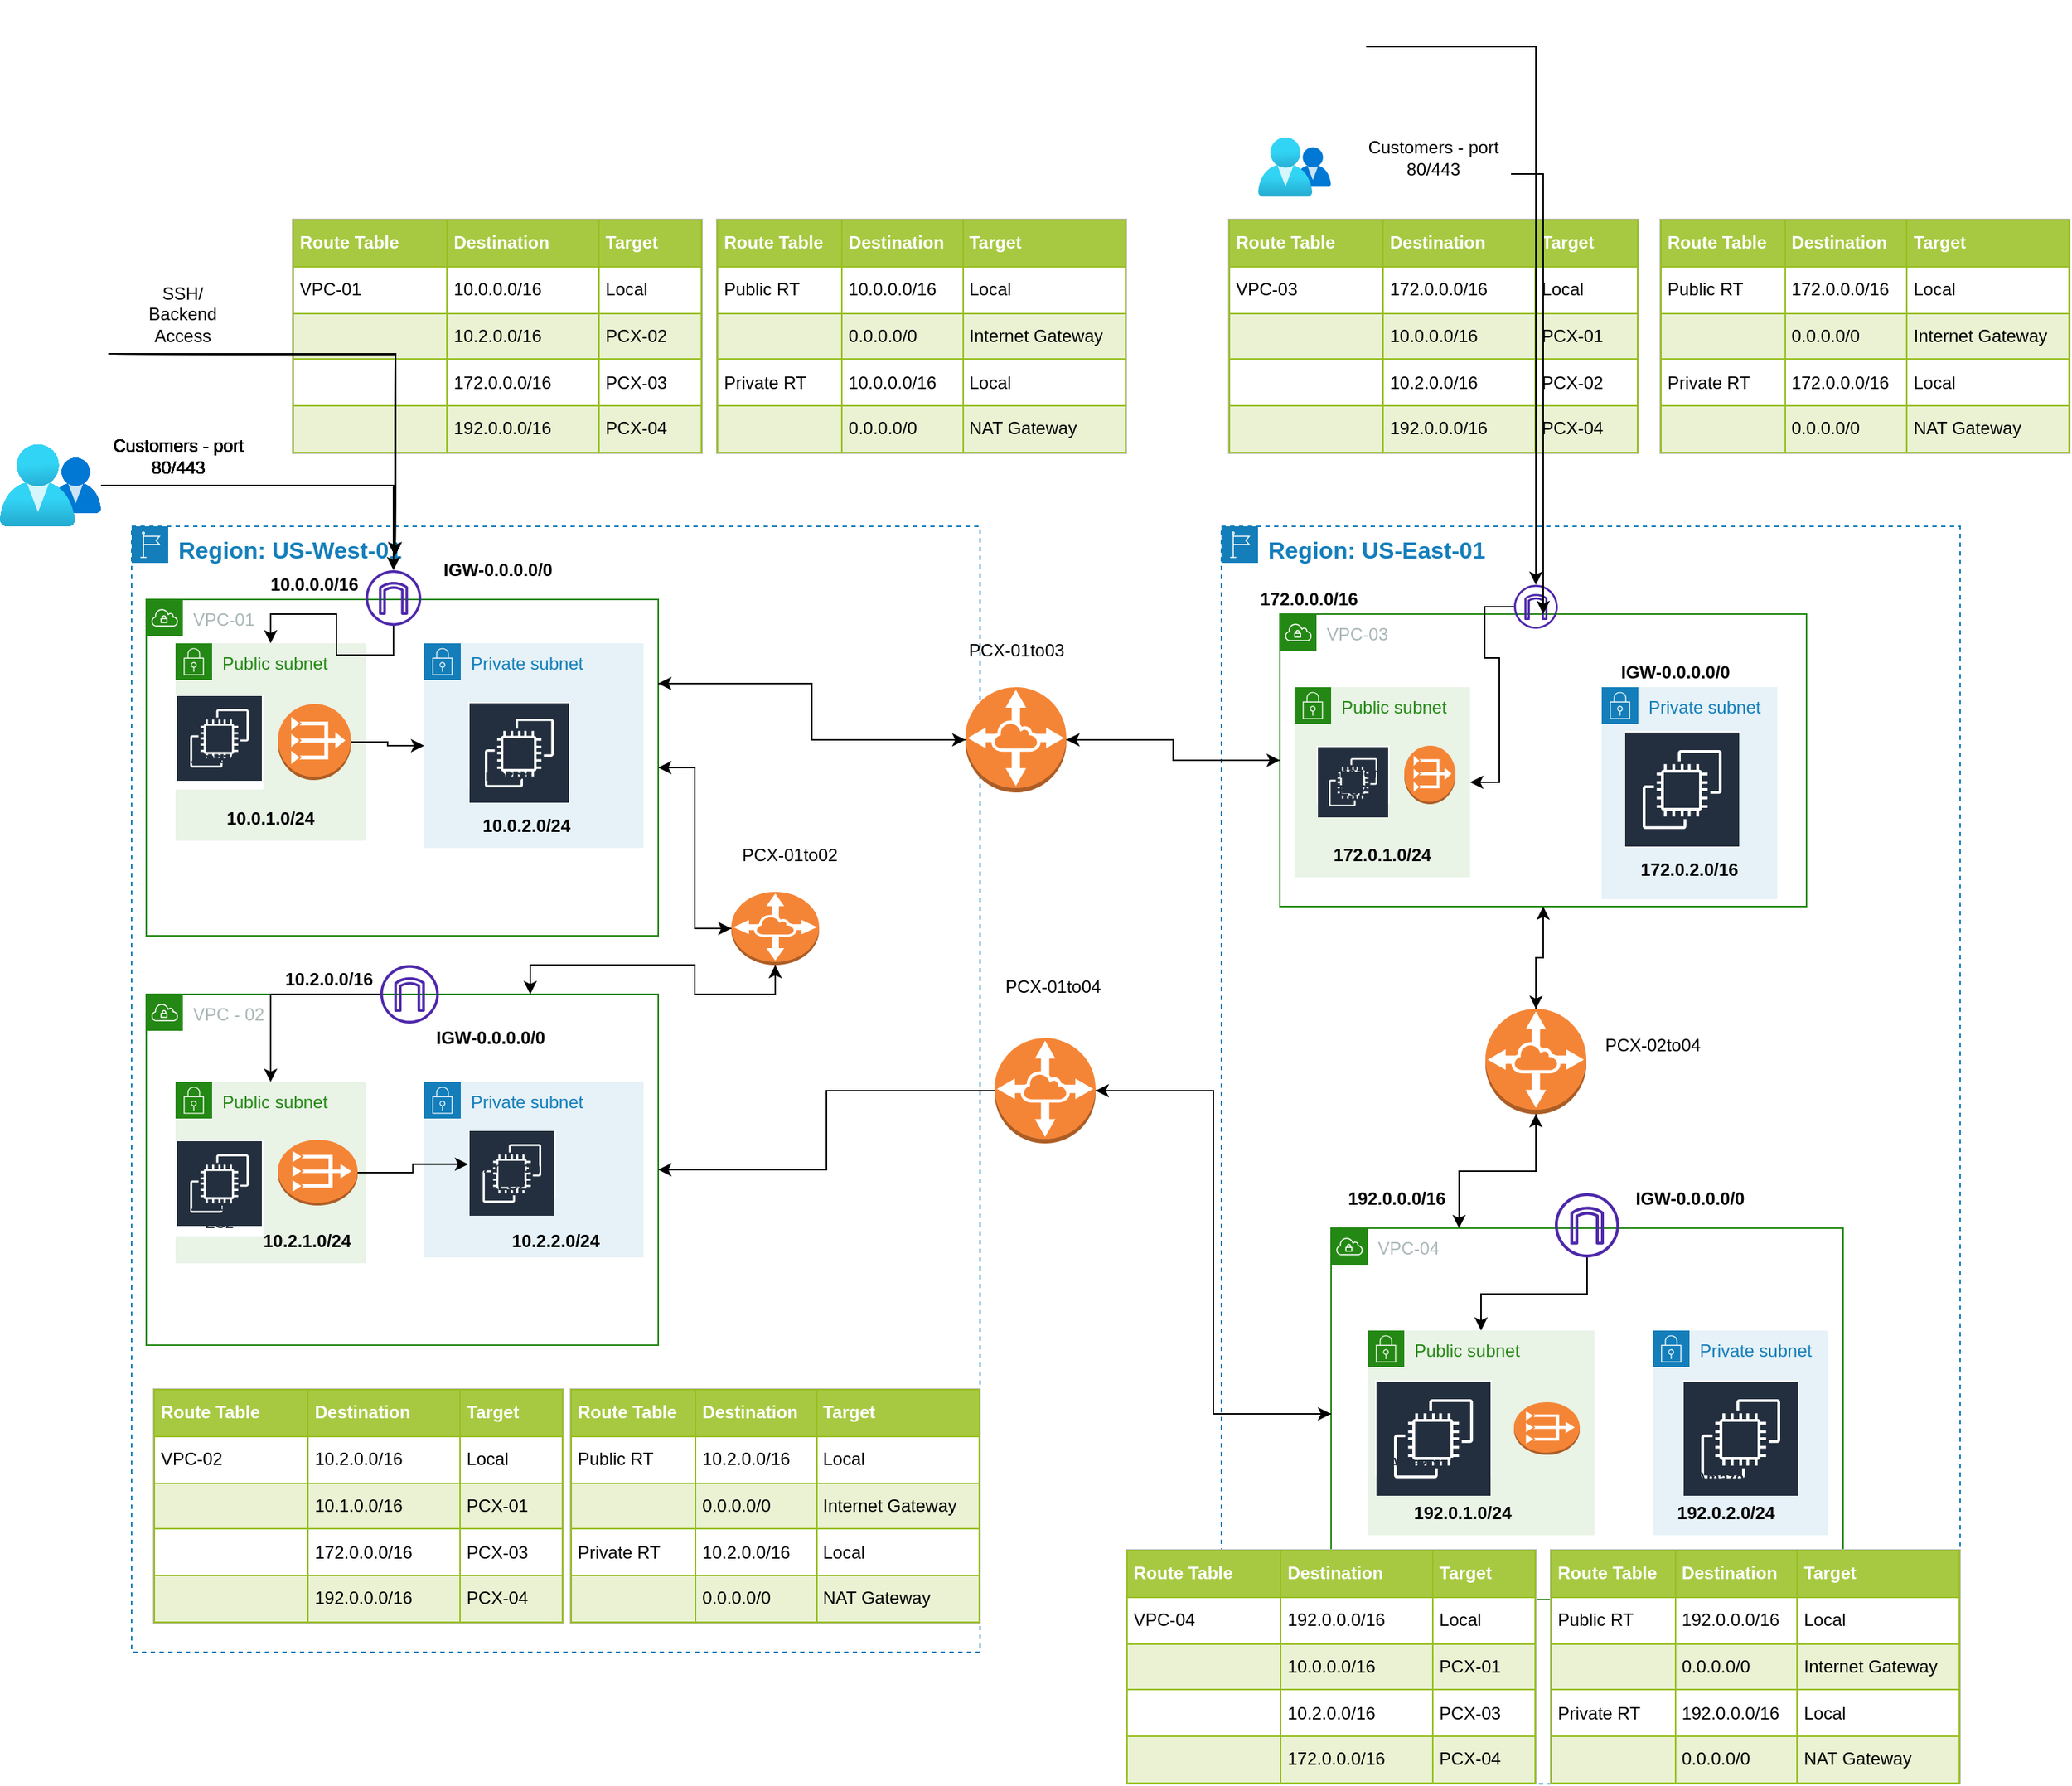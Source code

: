 <mxfile version="18.1.3" type="device"><diagram id="1fIqf4BMxljYz97Lii7s" name="Page-1"><mxGraphModel dx="846" dy="1505" grid="1" gridSize="10" guides="1" tooltips="1" connect="1" arrows="1" fold="1" page="1" pageScale="1" pageWidth="850" pageHeight="1100" math="0" shadow="0"><root><mxCell id="0"/><mxCell id="1" parent="0"/><mxCell id="SDX9uMhqLZ6q5mrCXPE--1" value="&lt;b&gt;&lt;font style=&quot;font-size: 16px;&quot;&gt;Region: US-West-01&lt;/font&gt;&lt;/b&gt;" style="points=[[0,0],[0.25,0],[0.5,0],[0.75,0],[1,0],[1,0.25],[1,0.5],[1,0.75],[1,1],[0.75,1],[0.5,1],[0.25,1],[0,1],[0,0.75],[0,0.5],[0,0.25]];outlineConnect=0;gradientColor=none;html=1;whiteSpace=wrap;fontSize=12;fontStyle=0;container=1;pointerEvents=0;collapsible=0;recursiveResize=0;shape=mxgraph.aws4.group;grIcon=mxgraph.aws4.group_region;strokeColor=#147EBA;fillColor=none;verticalAlign=top;align=left;spacingLeft=30;fontColor=#147EBA;dashed=1;" parent="1" vertex="1"><mxGeometry x="90" y="230" width="580" height="770" as="geometry"/></mxCell><mxCell id="V4xn0cr96050Tc7Gu5yF-16" style="edgeStyle=orthogonalEdgeStyle;rounded=0;orthogonalLoop=1;jettySize=auto;html=1;entryX=0;entryY=0.5;entryDx=0;entryDy=0;entryPerimeter=0;" edge="1" parent="SDX9uMhqLZ6q5mrCXPE--1" source="SDX9uMhqLZ6q5mrCXPE--8" target="V4xn0cr96050Tc7Gu5yF-11"><mxGeometry relative="1" as="geometry"/></mxCell><mxCell id="SDX9uMhqLZ6q5mrCXPE--8" value="VPC-01" style="points=[[0,0],[0.25,0],[0.5,0],[0.75,0],[1,0],[1,0.25],[1,0.5],[1,0.75],[1,1],[0.75,1],[0.5,1],[0.25,1],[0,1],[0,0.75],[0,0.5],[0,0.25]];outlineConnect=0;gradientColor=none;html=1;whiteSpace=wrap;fontSize=12;fontStyle=0;container=1;pointerEvents=0;collapsible=0;recursiveResize=0;shape=mxgraph.aws4.group;grIcon=mxgraph.aws4.group_vpc;strokeColor=#248814;fillColor=none;verticalAlign=top;align=left;spacingLeft=30;fontColor=#AAB7B8;dashed=0;" parent="SDX9uMhqLZ6q5mrCXPE--1" vertex="1"><mxGeometry x="10" y="50" width="350" height="230" as="geometry"/></mxCell><mxCell id="SDX9uMhqLZ6q5mrCXPE--13" value="Public subnet" style="points=[[0,0],[0.25,0],[0.5,0],[0.75,0],[1,0],[1,0.25],[1,0.5],[1,0.75],[1,1],[0.75,1],[0.5,1],[0.25,1],[0,1],[0,0.75],[0,0.5],[0,0.25]];outlineConnect=0;gradientColor=none;html=1;whiteSpace=wrap;fontSize=12;fontStyle=0;container=1;pointerEvents=0;collapsible=0;recursiveResize=0;shape=mxgraph.aws4.group;grIcon=mxgraph.aws4.group_security_group;grStroke=0;strokeColor=#248814;fillColor=#E9F3E6;verticalAlign=top;align=left;spacingLeft=30;fontColor=#248814;dashed=0;" parent="SDX9uMhqLZ6q5mrCXPE--8" vertex="1"><mxGeometry x="20" y="30" width="130" height="135" as="geometry"/></mxCell><mxCell id="qAnxzh0q-hbWzLFSXUNz-6" value="" style="outlineConnect=0;dashed=0;verticalLabelPosition=bottom;verticalAlign=top;align=center;html=1;shape=mxgraph.aws3.vpc_nat_gateway;fillColor=#F58536;gradientColor=none;" parent="SDX9uMhqLZ6q5mrCXPE--13" vertex="1"><mxGeometry x="70" y="41.5" width="50" height="52" as="geometry"/></mxCell><mxCell id="qAnxzh0q-hbWzLFSXUNz-16" value="Amazon EC2" style="sketch=0;outlineConnect=0;fontColor=#232F3E;gradientColor=none;strokeColor=#ffffff;fillColor=#232F3E;dashed=0;verticalLabelPosition=middle;verticalAlign=bottom;align=center;html=1;whiteSpace=wrap;fontSize=10;fontStyle=1;spacing=3;shape=mxgraph.aws4.productIcon;prIcon=mxgraph.aws4.ec2;" parent="SDX9uMhqLZ6q5mrCXPE--13" vertex="1"><mxGeometry y="35" width="60" height="65" as="geometry"/></mxCell><mxCell id="V4xn0cr96050Tc7Gu5yF-38" value="&lt;b&gt;10.0.1.0/24&lt;/b&gt;" style="text;html=1;strokeColor=none;fillColor=none;align=center;verticalAlign=middle;whiteSpace=wrap;rounded=0;" vertex="1" parent="SDX9uMhqLZ6q5mrCXPE--13"><mxGeometry x="35" y="105" width="60" height="30" as="geometry"/></mxCell><mxCell id="SDX9uMhqLZ6q5mrCXPE--14" value="Private subnet" style="points=[[0,0],[0.25,0],[0.5,0],[0.75,0],[1,0],[1,0.25],[1,0.5],[1,0.75],[1,1],[0.75,1],[0.5,1],[0.25,1],[0,1],[0,0.75],[0,0.5],[0,0.25]];outlineConnect=0;gradientColor=none;html=1;whiteSpace=wrap;fontSize=12;fontStyle=0;container=1;pointerEvents=0;collapsible=0;recursiveResize=0;shape=mxgraph.aws4.group;grIcon=mxgraph.aws4.group_security_group;grStroke=0;strokeColor=#147EBA;fillColor=#E6F2F8;verticalAlign=top;align=left;spacingLeft=30;fontColor=#147EBA;dashed=0;" parent="SDX9uMhqLZ6q5mrCXPE--8" vertex="1"><mxGeometry x="190" y="30" width="150" height="140" as="geometry"/></mxCell><mxCell id="qAnxzh0q-hbWzLFSXUNz-18" value="Amazon EC2" style="sketch=0;outlineConnect=0;fontColor=#232F3E;gradientColor=none;strokeColor=#ffffff;fillColor=#232F3E;dashed=0;verticalLabelPosition=middle;verticalAlign=bottom;align=center;html=1;whiteSpace=wrap;fontSize=10;fontStyle=1;spacing=3;shape=mxgraph.aws4.productIcon;prIcon=mxgraph.aws4.ec2;" parent="SDX9uMhqLZ6q5mrCXPE--14" vertex="1"><mxGeometry x="30" y="40" width="70" height="60" as="geometry"/></mxCell><mxCell id="V4xn0cr96050Tc7Gu5yF-69" value="&lt;b&gt;10.0.2.0/24&lt;/b&gt;" style="text;html=1;strokeColor=none;fillColor=none;align=center;verticalAlign=middle;whiteSpace=wrap;rounded=0;" vertex="1" parent="SDX9uMhqLZ6q5mrCXPE--14"><mxGeometry x="40" y="110" width="60" height="30" as="geometry"/></mxCell><mxCell id="V4xn0cr96050Tc7Gu5yF-102" style="edgeStyle=orthogonalEdgeStyle;rounded=0;orthogonalLoop=1;jettySize=auto;html=1;exitX=1;exitY=0.5;exitDx=0;exitDy=0;exitPerimeter=0;" edge="1" parent="SDX9uMhqLZ6q5mrCXPE--8" source="qAnxzh0q-hbWzLFSXUNz-6" target="SDX9uMhqLZ6q5mrCXPE--14"><mxGeometry relative="1" as="geometry"/></mxCell><mxCell id="V4xn0cr96050Tc7Gu5yF-15" style="edgeStyle=orthogonalEdgeStyle;rounded=0;orthogonalLoop=1;jettySize=auto;html=1;exitX=0.75;exitY=0;exitDx=0;exitDy=0;entryX=0.5;entryY=1;entryDx=0;entryDy=0;entryPerimeter=0;" edge="1" parent="SDX9uMhqLZ6q5mrCXPE--1" source="SDX9uMhqLZ6q5mrCXPE--9" target="V4xn0cr96050Tc7Gu5yF-11"><mxGeometry relative="1" as="geometry"/></mxCell><mxCell id="SDX9uMhqLZ6q5mrCXPE--9" value="VPC - 02&lt;br&gt;" style="points=[[0,0],[0.25,0],[0.5,0],[0.75,0],[1,0],[1,0.25],[1,0.5],[1,0.75],[1,1],[0.75,1],[0.5,1],[0.25,1],[0,1],[0,0.75],[0,0.5],[0,0.25]];outlineConnect=0;gradientColor=none;html=1;whiteSpace=wrap;fontSize=12;fontStyle=0;container=1;pointerEvents=0;collapsible=0;recursiveResize=0;shape=mxgraph.aws4.group;grIcon=mxgraph.aws4.group_vpc;strokeColor=#248814;fillColor=none;verticalAlign=top;align=left;spacingLeft=30;fontColor=#AAB7B8;dashed=0;" parent="SDX9uMhqLZ6q5mrCXPE--1" vertex="1"><mxGeometry x="10" y="320" width="350" height="240" as="geometry"/></mxCell><mxCell id="SDX9uMhqLZ6q5mrCXPE--16" value="Private subnet" style="points=[[0,0],[0.25,0],[0.5,0],[0.75,0],[1,0],[1,0.25],[1,0.5],[1,0.75],[1,1],[0.75,1],[0.5,1],[0.25,1],[0,1],[0,0.75],[0,0.5],[0,0.25]];outlineConnect=0;gradientColor=none;html=1;whiteSpace=wrap;fontSize=12;fontStyle=0;container=1;pointerEvents=0;collapsible=0;recursiveResize=0;shape=mxgraph.aws4.group;grIcon=mxgraph.aws4.group_security_group;grStroke=0;strokeColor=#147EBA;fillColor=#E6F2F8;verticalAlign=top;align=left;spacingLeft=30;fontColor=#147EBA;dashed=0;" parent="SDX9uMhqLZ6q5mrCXPE--9" vertex="1"><mxGeometry x="190" y="60" width="150" height="120" as="geometry"/></mxCell><mxCell id="qAnxzh0q-hbWzLFSXUNz-19" value="Amazon EC2" style="sketch=0;outlineConnect=0;fontColor=#232F3E;gradientColor=none;strokeColor=#ffffff;fillColor=#232F3E;dashed=0;verticalLabelPosition=middle;verticalAlign=bottom;align=center;html=1;whiteSpace=wrap;fontSize=10;fontStyle=1;spacing=3;shape=mxgraph.aws4.productIcon;prIcon=mxgraph.aws4.ec2;" parent="SDX9uMhqLZ6q5mrCXPE--16" vertex="1"><mxGeometry x="30" y="32.5" width="60" height="47.5" as="geometry"/></mxCell><mxCell id="SDX9uMhqLZ6q5mrCXPE--17" value="Public subnet" style="points=[[0,0],[0.25,0],[0.5,0],[0.75,0],[1,0],[1,0.25],[1,0.5],[1,0.75],[1,1],[0.75,1],[0.5,1],[0.25,1],[0,1],[0,0.75],[0,0.5],[0,0.25]];outlineConnect=0;gradientColor=none;html=1;whiteSpace=wrap;fontSize=12;fontStyle=0;container=1;pointerEvents=0;collapsible=0;recursiveResize=0;shape=mxgraph.aws4.group;grIcon=mxgraph.aws4.group_security_group;grStroke=0;strokeColor=#248814;fillColor=#E9F3E6;verticalAlign=top;align=left;spacingLeft=30;fontColor=#248814;dashed=0;" parent="SDX9uMhqLZ6q5mrCXPE--9" vertex="1"><mxGeometry x="20" y="60" width="130" height="124" as="geometry"/></mxCell><mxCell id="qAnxzh0q-hbWzLFSXUNz-7" value="" style="outlineConnect=0;dashed=0;verticalLabelPosition=bottom;verticalAlign=top;align=center;html=1;shape=mxgraph.aws3.vpc_nat_gateway;fillColor=#F58536;gradientColor=none;" parent="SDX9uMhqLZ6q5mrCXPE--17" vertex="1"><mxGeometry x="70" y="39.5" width="54.5" height="45" as="geometry"/></mxCell><mxCell id="qAnxzh0q-hbWzLFSXUNz-17" value="Amazon EC2" style="sketch=0;outlineConnect=0;fontColor=#232F3E;gradientColor=none;strokeColor=#ffffff;fillColor=#232F3E;dashed=0;verticalLabelPosition=middle;verticalAlign=bottom;align=center;html=1;whiteSpace=wrap;fontSize=10;fontStyle=1;spacing=3;shape=mxgraph.aws4.productIcon;prIcon=mxgraph.aws4.ec2;" parent="SDX9uMhqLZ6q5mrCXPE--17" vertex="1"><mxGeometry y="39.5" width="60" height="66" as="geometry"/></mxCell><mxCell id="V4xn0cr96050Tc7Gu5yF-70" value="&lt;b&gt;10.2.1.0/24&lt;/b&gt;" style="text;html=1;strokeColor=none;fillColor=none;align=center;verticalAlign=middle;whiteSpace=wrap;rounded=0;" vertex="1" parent="SDX9uMhqLZ6q5mrCXPE--17"><mxGeometry x="60" y="94" width="60" height="30" as="geometry"/></mxCell><mxCell id="V4xn0cr96050Tc7Gu5yF-24" value="&lt;b&gt;IGW-0.0.0.0/0&lt;/b&gt;" style="text;html=1;align=center;verticalAlign=middle;resizable=0;points=[];autosize=1;strokeColor=none;fillColor=none;" vertex="1" parent="SDX9uMhqLZ6q5mrCXPE--9"><mxGeometry x="190" y="20" width="90" height="20" as="geometry"/></mxCell><mxCell id="V4xn0cr96050Tc7Gu5yF-71" value="&lt;b&gt;10.2.2.0/24&lt;/b&gt;" style="text;html=1;strokeColor=none;fillColor=none;align=center;verticalAlign=middle;whiteSpace=wrap;rounded=0;" vertex="1" parent="SDX9uMhqLZ6q5mrCXPE--9"><mxGeometry x="250" y="154" width="60" height="30" as="geometry"/></mxCell><mxCell id="V4xn0cr96050Tc7Gu5yF-103" style="edgeStyle=orthogonalEdgeStyle;rounded=0;orthogonalLoop=1;jettySize=auto;html=1;" edge="1" parent="SDX9uMhqLZ6q5mrCXPE--9" source="qAnxzh0q-hbWzLFSXUNz-7" target="qAnxzh0q-hbWzLFSXUNz-19"><mxGeometry relative="1" as="geometry"/></mxCell><mxCell id="V4xn0cr96050Tc7Gu5yF-37" style="edgeStyle=orthogonalEdgeStyle;rounded=0;orthogonalLoop=1;jettySize=auto;html=1;entryX=0.5;entryY=0;entryDx=0;entryDy=0;" edge="1" parent="SDX9uMhqLZ6q5mrCXPE--1" source="SDX9uMhqLZ6q5mrCXPE--23" target="SDX9uMhqLZ6q5mrCXPE--13"><mxGeometry relative="1" as="geometry"/></mxCell><mxCell id="SDX9uMhqLZ6q5mrCXPE--23" value="" style="sketch=0;outlineConnect=0;fontColor=#232F3E;gradientColor=none;fillColor=#4D27AA;strokeColor=none;dashed=0;verticalLabelPosition=bottom;verticalAlign=top;align=center;html=1;fontSize=12;fontStyle=0;aspect=fixed;pointerEvents=1;shape=mxgraph.aws4.internet_gateway;" parent="SDX9uMhqLZ6q5mrCXPE--1" vertex="1"><mxGeometry x="160" y="30" width="38" height="38" as="geometry"/></mxCell><mxCell id="V4xn0cr96050Tc7Gu5yF-36" style="edgeStyle=orthogonalEdgeStyle;rounded=0;orthogonalLoop=1;jettySize=auto;html=1;" edge="1" parent="SDX9uMhqLZ6q5mrCXPE--1" source="SDX9uMhqLZ6q5mrCXPE--24" target="SDX9uMhqLZ6q5mrCXPE--17"><mxGeometry relative="1" as="geometry"/></mxCell><mxCell id="SDX9uMhqLZ6q5mrCXPE--24" value="" style="sketch=0;outlineConnect=0;fontColor=#232F3E;gradientColor=none;fillColor=#4D27AA;strokeColor=none;dashed=0;verticalLabelPosition=bottom;verticalAlign=top;align=center;html=1;fontSize=12;fontStyle=0;aspect=fixed;pointerEvents=1;shape=mxgraph.aws4.internet_gateway;" parent="SDX9uMhqLZ6q5mrCXPE--1" vertex="1"><mxGeometry x="170" y="300" width="40" height="40" as="geometry"/></mxCell><mxCell id="qAnxzh0q-hbWzLFSXUNz-5" value="&lt;b&gt;10.0.0.0/16&lt;/b&gt;" style="text;html=1;strokeColor=none;fillColor=none;align=center;verticalAlign=middle;whiteSpace=wrap;rounded=0;" parent="SDX9uMhqLZ6q5mrCXPE--1" vertex="1"><mxGeometry x="80" y="20" width="90" height="40" as="geometry"/></mxCell><mxCell id="qAnxzh0q-hbWzLFSXUNz-20" value="&lt;b&gt;10.2.0.0/16&lt;/b&gt;" style="text;html=1;strokeColor=none;fillColor=none;align=center;verticalAlign=middle;whiteSpace=wrap;rounded=0;" parent="SDX9uMhqLZ6q5mrCXPE--1" vertex="1"><mxGeometry x="90" y="290" width="90" height="40" as="geometry"/></mxCell><mxCell id="V4xn0cr96050Tc7Gu5yF-12" style="edgeStyle=orthogonalEdgeStyle;rounded=0;orthogonalLoop=1;jettySize=auto;html=1;" edge="1" parent="SDX9uMhqLZ6q5mrCXPE--1" source="V4xn0cr96050Tc7Gu5yF-11" target="SDX9uMhqLZ6q5mrCXPE--8"><mxGeometry relative="1" as="geometry"/></mxCell><mxCell id="V4xn0cr96050Tc7Gu5yF-22" style="edgeStyle=orthogonalEdgeStyle;rounded=0;orthogonalLoop=1;jettySize=auto;html=1;exitX=0.5;exitY=1;exitDx=0;exitDy=0;exitPerimeter=0;entryX=0.75;entryY=0;entryDx=0;entryDy=0;" edge="1" parent="SDX9uMhqLZ6q5mrCXPE--1" source="V4xn0cr96050Tc7Gu5yF-11" target="SDX9uMhqLZ6q5mrCXPE--9"><mxGeometry relative="1" as="geometry"/></mxCell><mxCell id="V4xn0cr96050Tc7Gu5yF-11" value="" style="outlineConnect=0;dashed=0;verticalLabelPosition=bottom;verticalAlign=top;align=center;html=1;shape=mxgraph.aws3.vpc_peering;fillColor=#F58536;gradientColor=none;" vertex="1" parent="SDX9uMhqLZ6q5mrCXPE--1"><mxGeometry x="410" y="250" width="60" height="50" as="geometry"/></mxCell><mxCell id="V4xn0cr96050Tc7Gu5yF-26" value="&lt;b&gt;IGW-0.0.0.0/0&lt;/b&gt;" style="text;html=1;align=center;verticalAlign=middle;resizable=0;points=[];autosize=1;strokeColor=none;fillColor=none;" vertex="1" parent="SDX9uMhqLZ6q5mrCXPE--1"><mxGeometry x="205" y="20" width="90" height="20" as="geometry"/></mxCell><mxCell id="V4xn0cr96050Tc7Gu5yF-81" value="&lt;table border=&quot;1&quot; width=&quot;100%&quot; height=&quot;100%&quot; cellpadding=&quot;4&quot; style=&quot;width:100%;height:100%;border-collapse:collapse;&quot;&gt;&lt;tbody&gt;&lt;tr style=&quot;background-color:#A7C942;color:#ffffff;border:1px solid #98bf21;&quot;&gt;&lt;th align=&quot;left&quot;&gt;Route Table&lt;/th&gt;&lt;th align=&quot;left&quot;&gt;Destination&lt;/th&gt;&lt;th align=&quot;left&quot;&gt;Target&lt;/th&gt;&lt;/tr&gt;&lt;tr style=&quot;border:1px solid #98bf21;&quot;&gt;&lt;td&gt;VPC-02&lt;/td&gt;&lt;td&gt;10.2.0.0/16&lt;/td&gt;&lt;td&gt;Local&lt;/td&gt;&lt;/tr&gt;&lt;tr style=&quot;background-color:#EAF2D3;border:1px solid #98bf21;&quot;&gt;&lt;td&gt;&lt;br&gt;&lt;/td&gt;&lt;td&gt;10.1.0.0/16&lt;/td&gt;&lt;td&gt;PCX-01&lt;/td&gt;&lt;/tr&gt;&lt;tr style=&quot;border:1px solid #98bf21;&quot;&gt;&lt;td&gt;&lt;br&gt;&lt;/td&gt;&lt;td&gt;172.0.0.0/16&lt;/td&gt;&lt;td&gt;PCX-03&lt;/td&gt;&lt;/tr&gt;&lt;tr style=&quot;background-color:#EAF2D3;border:1px solid #98bf21;&quot;&gt;&lt;td&gt;&lt;br&gt;&lt;/td&gt;&lt;td&gt;192.0.0.0/16&lt;/td&gt;&lt;td&gt;PCX-04&lt;/td&gt;&lt;/tr&gt;&lt;/tbody&gt;&lt;/table&gt;" style="text;html=1;strokeColor=#c0c0c0;fillColor=#ffffff;overflow=fill;rounded=0;" vertex="1" parent="SDX9uMhqLZ6q5mrCXPE--1"><mxGeometry x="15" y="590" width="280" height="160" as="geometry"/></mxCell><mxCell id="V4xn0cr96050Tc7Gu5yF-82" value="PCX-01to02" style="text;html=1;strokeColor=none;fillColor=none;align=center;verticalAlign=middle;whiteSpace=wrap;rounded=0;" vertex="1" parent="SDX9uMhqLZ6q5mrCXPE--1"><mxGeometry x="410" y="210" width="80" height="30" as="geometry"/></mxCell><mxCell id="V4xn0cr96050Tc7Gu5yF-107" value="&lt;table border=&quot;1&quot; width=&quot;100%&quot; height=&quot;100%&quot; cellpadding=&quot;4&quot; style=&quot;width:100%;height:100%;border-collapse:collapse;&quot;&gt;&lt;tbody&gt;&lt;tr style=&quot;background-color:#A7C942;color:#ffffff;border:1px solid #98bf21;&quot;&gt;&lt;th align=&quot;left&quot;&gt;Route Table&lt;/th&gt;&lt;th align=&quot;left&quot;&gt;Destination&lt;/th&gt;&lt;th align=&quot;left&quot;&gt;Target&lt;/th&gt;&lt;/tr&gt;&lt;tr style=&quot;border:1px solid #98bf21;&quot;&gt;&lt;td&gt;Public RT&lt;/td&gt;&lt;td&gt;10.2.0.0/16&lt;/td&gt;&lt;td&gt;Local&lt;/td&gt;&lt;/tr&gt;&lt;tr style=&quot;background-color:#EAF2D3;border:1px solid #98bf21;&quot;&gt;&lt;td&gt;&lt;br&gt;&lt;/td&gt;&lt;td&gt;0.0.0.0/0&lt;span style=&quot;&quot;&gt;&#9;&lt;/span&gt;&lt;/td&gt;&lt;td&gt;Internet Gateway&lt;/td&gt;&lt;/tr&gt;&lt;tr style=&quot;border:1px solid #98bf21;&quot;&gt;&lt;td&gt;Private RT&lt;/td&gt;&lt;td&gt;10.2.0.0/16&lt;/td&gt;&lt;td&gt;Local&lt;/td&gt;&lt;/tr&gt;&lt;tr style=&quot;background-color:#EAF2D3;border:1px solid #98bf21;&quot;&gt;&lt;td&gt;&lt;br&gt;&lt;/td&gt;&lt;td&gt;0.0.0.0/0&lt;span style=&quot;&quot;&gt;&#9;&lt;/span&gt;&lt;/td&gt;&lt;td&gt;NAT Gateway&lt;/td&gt;&lt;/tr&gt;&lt;/tbody&gt;&lt;/table&gt;" style="text;html=1;strokeColor=#c0c0c0;fillColor=#ffffff;overflow=fill;rounded=0;" vertex="1" parent="SDX9uMhqLZ6q5mrCXPE--1"><mxGeometry x="300" y="590" width="280" height="160" as="geometry"/></mxCell><mxCell id="SDX9uMhqLZ6q5mrCXPE--2" value="&lt;b&gt;&lt;font style=&quot;font-size: 16px;&quot;&gt;Region: US-East-01&lt;/font&gt;&lt;/b&gt;" style="points=[[0,0],[0.25,0],[0.5,0],[0.75,0],[1,0],[1,0.25],[1,0.5],[1,0.75],[1,1],[0.75,1],[0.5,1],[0.25,1],[0,1],[0,0.75],[0,0.5],[0,0.25]];outlineConnect=0;gradientColor=none;html=1;whiteSpace=wrap;fontSize=12;fontStyle=0;container=1;pointerEvents=0;collapsible=0;recursiveResize=0;shape=mxgraph.aws4.group;grIcon=mxgraph.aws4.group_region;strokeColor=#147EBA;fillColor=none;verticalAlign=top;align=left;spacingLeft=30;fontColor=#147EBA;dashed=1;" parent="1" vertex="1"><mxGeometry x="835" y="230" width="505" height="860" as="geometry"/></mxCell><mxCell id="V4xn0cr96050Tc7Gu5yF-30" style="edgeStyle=orthogonalEdgeStyle;rounded=0;orthogonalLoop=1;jettySize=auto;html=1;exitX=0.5;exitY=1;exitDx=0;exitDy=0;" edge="1" parent="SDX9uMhqLZ6q5mrCXPE--2" source="SDX9uMhqLZ6q5mrCXPE--10"><mxGeometry relative="1" as="geometry"><mxPoint x="215" y="330" as="targetPoint"/></mxGeometry></mxCell><mxCell id="SDX9uMhqLZ6q5mrCXPE--10" value="VPC-03" style="points=[[0,0],[0.25,0],[0.5,0],[0.75,0],[1,0],[1,0.25],[1,0.5],[1,0.75],[1,1],[0.75,1],[0.5,1],[0.25,1],[0,1],[0,0.75],[0,0.5],[0,0.25]];outlineConnect=0;gradientColor=none;html=1;whiteSpace=wrap;fontSize=12;fontStyle=0;container=1;pointerEvents=0;collapsible=0;recursiveResize=0;shape=mxgraph.aws4.group;grIcon=mxgraph.aws4.group_vpc;strokeColor=#248814;fillColor=none;verticalAlign=top;align=left;spacingLeft=30;fontColor=#AAB7B8;dashed=0;" parent="SDX9uMhqLZ6q5mrCXPE--2" vertex="1"><mxGeometry x="40" y="60" width="360" height="200" as="geometry"/></mxCell><mxCell id="SDX9uMhqLZ6q5mrCXPE--19" value="Private subnet" style="points=[[0,0],[0.25,0],[0.5,0],[0.75,0],[1,0],[1,0.25],[1,0.5],[1,0.75],[1,1],[0.75,1],[0.5,1],[0.25,1],[0,1],[0,0.75],[0,0.5],[0,0.25]];outlineConnect=0;gradientColor=none;html=1;whiteSpace=wrap;fontSize=12;fontStyle=0;container=1;pointerEvents=0;collapsible=0;recursiveResize=0;shape=mxgraph.aws4.group;grIcon=mxgraph.aws4.group_security_group;grStroke=0;strokeColor=#147EBA;fillColor=#E6F2F8;verticalAlign=top;align=left;spacingLeft=30;fontColor=#147EBA;dashed=0;" parent="SDX9uMhqLZ6q5mrCXPE--10" vertex="1"><mxGeometry x="220" y="50" width="120" height="145" as="geometry"/></mxCell><mxCell id="qAnxzh0q-hbWzLFSXUNz-13" value="Amazon EC2" style="sketch=0;outlineConnect=0;fontColor=#232F3E;gradientColor=none;strokeColor=#ffffff;fillColor=#232F3E;dashed=0;verticalLabelPosition=middle;verticalAlign=bottom;align=center;html=1;whiteSpace=wrap;fontSize=10;fontStyle=1;spacing=3;shape=mxgraph.aws4.productIcon;prIcon=mxgraph.aws4.ec2;" parent="SDX9uMhqLZ6q5mrCXPE--19" vertex="1"><mxGeometry x="15" y="30" width="80" height="80" as="geometry"/></mxCell><mxCell id="V4xn0cr96050Tc7Gu5yF-73" value="&lt;b&gt;172.0.2.0/16&lt;/b&gt;" style="text;html=1;strokeColor=none;fillColor=none;align=center;verticalAlign=middle;whiteSpace=wrap;rounded=0;" vertex="1" parent="SDX9uMhqLZ6q5mrCXPE--19"><mxGeometry x="15" y="105" width="90" height="40" as="geometry"/></mxCell><mxCell id="SDX9uMhqLZ6q5mrCXPE--21" value="Public subnet" style="points=[[0,0],[0.25,0],[0.5,0],[0.75,0],[1,0],[1,0.25],[1,0.5],[1,0.75],[1,1],[0.75,1],[0.5,1],[0.25,1],[0,1],[0,0.75],[0,0.5],[0,0.25]];outlineConnect=0;gradientColor=none;html=1;whiteSpace=wrap;fontSize=12;fontStyle=0;container=1;pointerEvents=0;collapsible=0;recursiveResize=0;shape=mxgraph.aws4.group;grIcon=mxgraph.aws4.group_security_group;grStroke=0;strokeColor=#248814;fillColor=#E9F3E6;verticalAlign=top;align=left;spacingLeft=30;fontColor=#248814;dashed=0;" parent="SDX9uMhqLZ6q5mrCXPE--10" vertex="1"><mxGeometry x="10" y="50" width="120" height="130" as="geometry"/></mxCell><mxCell id="qAnxzh0q-hbWzLFSXUNz-8" value="" style="outlineConnect=0;dashed=0;verticalLabelPosition=bottom;verticalAlign=top;align=center;html=1;shape=mxgraph.aws3.vpc_nat_gateway;fillColor=#F58536;gradientColor=none;" parent="SDX9uMhqLZ6q5mrCXPE--21" vertex="1"><mxGeometry x="75" y="40" width="35" height="40" as="geometry"/></mxCell><mxCell id="qAnxzh0q-hbWzLFSXUNz-11" value="Amazon EC2" style="sketch=0;outlineConnect=0;fontColor=#232F3E;gradientColor=none;strokeColor=#ffffff;fillColor=#232F3E;dashed=0;verticalLabelPosition=middle;verticalAlign=bottom;align=center;html=1;whiteSpace=wrap;fontSize=10;fontStyle=1;spacing=3;shape=mxgraph.aws4.productIcon;prIcon=mxgraph.aws4.ec2;" parent="SDX9uMhqLZ6q5mrCXPE--21" vertex="1"><mxGeometry x="15" y="40" width="50" height="40" as="geometry"/></mxCell><mxCell id="V4xn0cr96050Tc7Gu5yF-72" value="&lt;b&gt;172.0.1.0/24&lt;/b&gt;" style="text;html=1;strokeColor=none;fillColor=none;align=center;verticalAlign=middle;whiteSpace=wrap;rounded=0;" vertex="1" parent="SDX9uMhqLZ6q5mrCXPE--21"><mxGeometry x="30" y="100" width="60" height="30" as="geometry"/></mxCell><mxCell id="qAnxzh0q-hbWzLFSXUNz-1" value="" style="sketch=0;outlineConnect=0;fontColor=#232F3E;gradientColor=none;fillColor=#4D27AA;strokeColor=none;dashed=0;verticalLabelPosition=bottom;verticalAlign=top;align=center;html=1;fontSize=12;fontStyle=0;aspect=fixed;pointerEvents=1;shape=mxgraph.aws4.internet_gateway;" parent="SDX9uMhqLZ6q5mrCXPE--10" vertex="1"><mxGeometry x="160" y="-20" width="30" height="30" as="geometry"/></mxCell><mxCell id="V4xn0cr96050Tc7Gu5yF-76" style="edgeStyle=orthogonalEdgeStyle;rounded=0;orthogonalLoop=1;jettySize=auto;html=1;entryX=1;entryY=0.5;entryDx=0;entryDy=0;" edge="1" parent="SDX9uMhqLZ6q5mrCXPE--10" source="qAnxzh0q-hbWzLFSXUNz-1" target="SDX9uMhqLZ6q5mrCXPE--21"><mxGeometry relative="1" as="geometry"/></mxCell><mxCell id="V4xn0cr96050Tc7Gu5yF-33" style="edgeStyle=orthogonalEdgeStyle;rounded=0;orthogonalLoop=1;jettySize=auto;html=1;exitX=0.25;exitY=0;exitDx=0;exitDy=0;entryX=0.5;entryY=1;entryDx=0;entryDy=0;entryPerimeter=0;" edge="1" parent="SDX9uMhqLZ6q5mrCXPE--2" source="SDX9uMhqLZ6q5mrCXPE--11" target="V4xn0cr96050Tc7Gu5yF-29"><mxGeometry relative="1" as="geometry"/></mxCell><mxCell id="SDX9uMhqLZ6q5mrCXPE--11" value="VPC-04" style="points=[[0,0],[0.25,0],[0.5,0],[0.75,0],[1,0],[1,0.25],[1,0.5],[1,0.75],[1,1],[0.75,1],[0.5,1],[0.25,1],[0,1],[0,0.75],[0,0.5],[0,0.25]];outlineConnect=0;gradientColor=none;html=1;whiteSpace=wrap;fontSize=12;fontStyle=0;container=1;pointerEvents=0;collapsible=0;recursiveResize=0;shape=mxgraph.aws4.group;grIcon=mxgraph.aws4.group_vpc;strokeColor=#248814;fillColor=none;verticalAlign=top;align=left;spacingLeft=30;fontColor=#AAB7B8;dashed=0;" parent="SDX9uMhqLZ6q5mrCXPE--2" vertex="1"><mxGeometry x="75" y="480" width="350" height="254" as="geometry"/></mxCell><mxCell id="SDX9uMhqLZ6q5mrCXPE--20" value="Private subnet" style="points=[[0,0],[0.25,0],[0.5,0],[0.75,0],[1,0],[1,0.25],[1,0.5],[1,0.75],[1,1],[0.75,1],[0.5,1],[0.25,1],[0,1],[0,0.75],[0,0.5],[0,0.25]];outlineConnect=0;gradientColor=none;html=1;whiteSpace=wrap;fontSize=12;fontStyle=0;container=1;pointerEvents=0;collapsible=0;recursiveResize=0;shape=mxgraph.aws4.group;grIcon=mxgraph.aws4.group_security_group;grStroke=0;strokeColor=#147EBA;fillColor=#E6F2F8;verticalAlign=top;align=left;spacingLeft=30;fontColor=#147EBA;dashed=0;" parent="SDX9uMhqLZ6q5mrCXPE--11" vertex="1"><mxGeometry x="220" y="70" width="120" height="140" as="geometry"/></mxCell><mxCell id="qAnxzh0q-hbWzLFSXUNz-14" value="Amazon EC2" style="sketch=0;outlineConnect=0;fontColor=#232F3E;gradientColor=none;strokeColor=#ffffff;fillColor=#232F3E;dashed=0;verticalLabelPosition=middle;verticalAlign=bottom;align=center;html=1;whiteSpace=wrap;fontSize=10;fontStyle=1;spacing=3;shape=mxgraph.aws4.productIcon;prIcon=mxgraph.aws4.ec2;" parent="SDX9uMhqLZ6q5mrCXPE--20" vertex="1"><mxGeometry x="20" y="34" width="80" height="76" as="geometry"/></mxCell><mxCell id="V4xn0cr96050Tc7Gu5yF-75" value="&lt;b&gt;192.0.2.0/24&lt;/b&gt;" style="text;html=1;strokeColor=none;fillColor=none;align=center;verticalAlign=middle;whiteSpace=wrap;rounded=0;" vertex="1" parent="SDX9uMhqLZ6q5mrCXPE--20"><mxGeometry x="20" y="110" width="60" height="30" as="geometry"/></mxCell><mxCell id="SDX9uMhqLZ6q5mrCXPE--22" value="Public subnet" style="points=[[0,0],[0.25,0],[0.5,0],[0.75,0],[1,0],[1,0.25],[1,0.5],[1,0.75],[1,1],[0.75,1],[0.5,1],[0.25,1],[0,1],[0,0.75],[0,0.5],[0,0.25]];outlineConnect=0;gradientColor=none;html=1;whiteSpace=wrap;fontSize=12;fontStyle=0;container=1;pointerEvents=0;collapsible=0;recursiveResize=0;shape=mxgraph.aws4.group;grIcon=mxgraph.aws4.group_security_group;grStroke=0;strokeColor=#248814;fillColor=#E9F3E6;verticalAlign=top;align=left;spacingLeft=30;fontColor=#248814;dashed=0;" parent="SDX9uMhqLZ6q5mrCXPE--11" vertex="1"><mxGeometry x="25" y="70" width="155" height="140" as="geometry"/></mxCell><mxCell id="qAnxzh0q-hbWzLFSXUNz-9" value="" style="outlineConnect=0;dashed=0;verticalLabelPosition=bottom;verticalAlign=top;align=center;html=1;shape=mxgraph.aws3.vpc_nat_gateway;fillColor=#F58536;gradientColor=none;" parent="SDX9uMhqLZ6q5mrCXPE--22" vertex="1"><mxGeometry x="100" y="49" width="45" height="36" as="geometry"/></mxCell><mxCell id="qAnxzh0q-hbWzLFSXUNz-15" value="Amazon EC2" style="sketch=0;outlineConnect=0;fontColor=#232F3E;gradientColor=none;strokeColor=#ffffff;fillColor=#232F3E;dashed=0;verticalLabelPosition=middle;verticalAlign=bottom;align=center;html=1;whiteSpace=wrap;fontSize=10;fontStyle=1;spacing=3;shape=mxgraph.aws4.productIcon;prIcon=mxgraph.aws4.ec2;" parent="SDX9uMhqLZ6q5mrCXPE--22" vertex="1"><mxGeometry x="5" y="34" width="80" height="66" as="geometry"/></mxCell><mxCell id="V4xn0cr96050Tc7Gu5yF-74" value="&lt;b&gt;192.0.1.0/24&lt;/b&gt;" style="text;html=1;strokeColor=none;fillColor=none;align=center;verticalAlign=middle;whiteSpace=wrap;rounded=0;" vertex="1" parent="SDX9uMhqLZ6q5mrCXPE--22"><mxGeometry x="35" y="110" width="60" height="30" as="geometry"/></mxCell><mxCell id="V4xn0cr96050Tc7Gu5yF-35" style="edgeStyle=orthogonalEdgeStyle;rounded=0;orthogonalLoop=1;jettySize=auto;html=1;" edge="1" parent="SDX9uMhqLZ6q5mrCXPE--11" source="qAnxzh0q-hbWzLFSXUNz-2" target="SDX9uMhqLZ6q5mrCXPE--22"><mxGeometry relative="1" as="geometry"/></mxCell><mxCell id="qAnxzh0q-hbWzLFSXUNz-2" value="" style="sketch=0;outlineConnect=0;fontColor=#232F3E;gradientColor=none;fillColor=#4D27AA;strokeColor=none;dashed=0;verticalLabelPosition=bottom;verticalAlign=top;align=center;html=1;fontSize=12;fontStyle=0;aspect=fixed;pointerEvents=1;shape=mxgraph.aws4.internet_gateway;" parent="SDX9uMhqLZ6q5mrCXPE--11" vertex="1"><mxGeometry x="153" y="-24" width="44" height="44" as="geometry"/></mxCell><mxCell id="qAnxzh0q-hbWzLFSXUNz-21" value="&lt;b&gt;172.0.0.0/16&lt;/b&gt;" style="text;html=1;strokeColor=none;fillColor=none;align=center;verticalAlign=middle;whiteSpace=wrap;rounded=0;" parent="SDX9uMhqLZ6q5mrCXPE--2" vertex="1"><mxGeometry x="15" y="30" width="90" height="40" as="geometry"/></mxCell><mxCell id="qAnxzh0q-hbWzLFSXUNz-22" value="&lt;b&gt;192.0.0.0/16&lt;/b&gt;" style="text;html=1;strokeColor=none;fillColor=none;align=center;verticalAlign=middle;whiteSpace=wrap;rounded=0;" parent="SDX9uMhqLZ6q5mrCXPE--2" vertex="1"><mxGeometry x="75" y="440" width="90" height="40" as="geometry"/></mxCell><mxCell id="V4xn0cr96050Tc7Gu5yF-25" value="&lt;b&gt;IGW-0.0.0.0/0&lt;/b&gt;" style="text;html=1;align=center;verticalAlign=middle;resizable=0;points=[];autosize=1;strokeColor=none;fillColor=none;" vertex="1" parent="SDX9uMhqLZ6q5mrCXPE--2"><mxGeometry x="275" y="450" width="90" height="20" as="geometry"/></mxCell><mxCell id="V4xn0cr96050Tc7Gu5yF-31" style="edgeStyle=orthogonalEdgeStyle;rounded=0;orthogonalLoop=1;jettySize=auto;html=1;entryX=0.5;entryY=1;entryDx=0;entryDy=0;" edge="1" parent="SDX9uMhqLZ6q5mrCXPE--2" source="V4xn0cr96050Tc7Gu5yF-29" target="SDX9uMhqLZ6q5mrCXPE--10"><mxGeometry relative="1" as="geometry"/></mxCell><mxCell id="V4xn0cr96050Tc7Gu5yF-32" style="edgeStyle=orthogonalEdgeStyle;rounded=0;orthogonalLoop=1;jettySize=auto;html=1;entryX=0.25;entryY=0;entryDx=0;entryDy=0;" edge="1" parent="SDX9uMhqLZ6q5mrCXPE--2" source="V4xn0cr96050Tc7Gu5yF-29" target="SDX9uMhqLZ6q5mrCXPE--11"><mxGeometry relative="1" as="geometry"/></mxCell><mxCell id="V4xn0cr96050Tc7Gu5yF-29" value="" style="outlineConnect=0;dashed=0;verticalLabelPosition=bottom;verticalAlign=top;align=center;html=1;shape=mxgraph.aws3.vpc_peering;fillColor=#F58536;gradientColor=none;" vertex="1" parent="SDX9uMhqLZ6q5mrCXPE--2"><mxGeometry x="180.5" y="330" width="69" height="72" as="geometry"/></mxCell><mxCell id="V4xn0cr96050Tc7Gu5yF-85" value="PCX-02to04&lt;span style=&quot;color: rgba(0, 0, 0, 0); font-family: monospace; font-size: 0px; text-align: start;&quot;&gt;%3CmxGraphModel%3E%3Croot%3E%3CmxCell%20id%3D%220%22%2F%3E%3CmxCell%20id%3D%221%22%20parent%3D%220%22%2F%3E%3CmxCell%20id%3D%222%22%20value%3D%22PCX-01to02%22%20style%3D%22text%3Bhtml%3D1%3BstrokeColor%3Dnone%3BfillColor%3Dnone%3Balign%3Dcenter%3BverticalAlign%3Dmiddle%3BwhiteSpace%3Dwrap%3Brounded%3D0%3B%22%20vertex%3D%221%22%20parent%3D%221%22%3E%3CmxGeometry%20x%3D%22500%22%20y%3D%22440%22%20width%3D%2280%22%20height%3D%2230%22%20as%3D%22geometry%22%2F%3E%3C%2FmxCell%3E%3C%2Froot%3E%3C%2FmxGraphModel%3E&lt;/span&gt;" style="text;html=1;strokeColor=none;fillColor=none;align=center;verticalAlign=middle;whiteSpace=wrap;rounded=0;" vertex="1" parent="SDX9uMhqLZ6q5mrCXPE--2"><mxGeometry x="255" y="340" width="80" height="30" as="geometry"/></mxCell><mxCell id="V4xn0cr96050Tc7Gu5yF-87" value="&lt;table border=&quot;1&quot; width=&quot;100%&quot; height=&quot;100%&quot; cellpadding=&quot;4&quot; style=&quot;width:100%;height:100%;border-collapse:collapse;&quot;&gt;&lt;tbody&gt;&lt;tr style=&quot;background-color:#A7C942;color:#ffffff;border:1px solid #98bf21;&quot;&gt;&lt;th align=&quot;left&quot;&gt;Route Table&lt;/th&gt;&lt;th align=&quot;left&quot;&gt;Destination&lt;/th&gt;&lt;th align=&quot;left&quot;&gt;Target&lt;/th&gt;&lt;/tr&gt;&lt;tr style=&quot;border:1px solid #98bf21;&quot;&gt;&lt;td&gt;VPC-04&lt;/td&gt;&lt;td&gt;192.0.0.0/16&lt;/td&gt;&lt;td&gt;Local&lt;/td&gt;&lt;/tr&gt;&lt;tr style=&quot;background-color:#EAF2D3;border:1px solid #98bf21;&quot;&gt;&lt;td&gt;&lt;br&gt;&lt;/td&gt;&lt;td&gt;10.0.0.0/16&lt;/td&gt;&lt;td&gt;PCX-01&lt;/td&gt;&lt;/tr&gt;&lt;tr style=&quot;border:1px solid #98bf21;&quot;&gt;&lt;td&gt;&lt;br&gt;&lt;/td&gt;&lt;td&gt;10.2.0.0/16&lt;/td&gt;&lt;td&gt;PCX-03&lt;/td&gt;&lt;/tr&gt;&lt;tr style=&quot;background-color:#EAF2D3;border:1px solid #98bf21;&quot;&gt;&lt;td&gt;&lt;br&gt;&lt;/td&gt;&lt;td&gt;172.0.0.0/16&lt;/td&gt;&lt;td&gt;PCX-04&lt;/td&gt;&lt;/tr&gt;&lt;/tbody&gt;&lt;/table&gt;" style="text;html=1;strokeColor=#c0c0c0;fillColor=#ffffff;overflow=fill;rounded=0;" vertex="1" parent="SDX9uMhqLZ6q5mrCXPE--2"><mxGeometry x="-65" y="700" width="280" height="160" as="geometry"/></mxCell><mxCell id="V4xn0cr96050Tc7Gu5yF-109" value="&lt;table border=&quot;1&quot; width=&quot;100%&quot; height=&quot;100%&quot; cellpadding=&quot;4&quot; style=&quot;width:100%;height:100%;border-collapse:collapse;&quot;&gt;&lt;tbody&gt;&lt;tr style=&quot;background-color:#A7C942;color:#ffffff;border:1px solid #98bf21;&quot;&gt;&lt;th align=&quot;left&quot;&gt;Route Table&lt;/th&gt;&lt;th align=&quot;left&quot;&gt;Destination&lt;/th&gt;&lt;th align=&quot;left&quot;&gt;Target&lt;/th&gt;&lt;/tr&gt;&lt;tr style=&quot;border:1px solid #98bf21;&quot;&gt;&lt;td&gt;Public RT&lt;/td&gt;&lt;td&gt;192.0.0.0/16&lt;/td&gt;&lt;td&gt;Local&lt;/td&gt;&lt;/tr&gt;&lt;tr style=&quot;background-color:#EAF2D3;border:1px solid #98bf21;&quot;&gt;&lt;td&gt;&lt;br&gt;&lt;/td&gt;&lt;td&gt;0.0.0.0/0&lt;span style=&quot;&quot;&gt;&#9;&lt;/span&gt;&lt;/td&gt;&lt;td&gt;Internet&amp;nbsp;Gateway&lt;/td&gt;&lt;/tr&gt;&lt;tr style=&quot;border:1px solid #98bf21;&quot;&gt;&lt;td&gt;Private RT&lt;/td&gt;&lt;td&gt;192.0.0.0/16&lt;/td&gt;&lt;td&gt;Local&lt;/td&gt;&lt;/tr&gt;&lt;tr style=&quot;background-color:#EAF2D3;border:1px solid #98bf21;&quot;&gt;&lt;td&gt;&lt;br&gt;&lt;/td&gt;&lt;td&gt;0.0.0.0/0&lt;span style=&quot;&quot;&gt;&#9;&lt;/span&gt;&lt;/td&gt;&lt;td&gt;NAT Gateway&lt;/td&gt;&lt;/tr&gt;&lt;/tbody&gt;&lt;/table&gt;" style="text;html=1;strokeColor=#c0c0c0;fillColor=#ffffff;overflow=fill;rounded=0;" vertex="1" parent="SDX9uMhqLZ6q5mrCXPE--2"><mxGeometry x="225" y="700" width="280" height="160" as="geometry"/></mxCell><mxCell id="V4xn0cr96050Tc7Gu5yF-2" style="edgeStyle=orthogonalEdgeStyle;rounded=0;orthogonalLoop=1;jettySize=auto;html=1;exitX=1;exitY=0.5;exitDx=0;exitDy=0;exitPerimeter=0;" edge="1" parent="1" source="qAnxzh0q-hbWzLFSXUNz-10" target="SDX9uMhqLZ6q5mrCXPE--10"><mxGeometry relative="1" as="geometry"/></mxCell><mxCell id="V4xn0cr96050Tc7Gu5yF-77" style="edgeStyle=orthogonalEdgeStyle;rounded=0;orthogonalLoop=1;jettySize=auto;html=1;entryX=1;entryY=0.25;entryDx=0;entryDy=0;" edge="1" parent="1" source="qAnxzh0q-hbWzLFSXUNz-10" target="SDX9uMhqLZ6q5mrCXPE--8"><mxGeometry relative="1" as="geometry"/></mxCell><mxCell id="qAnxzh0q-hbWzLFSXUNz-10" value="" style="outlineConnect=0;dashed=0;verticalLabelPosition=bottom;verticalAlign=top;align=center;html=1;shape=mxgraph.aws3.vpc_peering;fillColor=#F58536;gradientColor=none;" parent="1" vertex="1"><mxGeometry x="660" y="340" width="69" height="72" as="geometry"/></mxCell><mxCell id="V4xn0cr96050Tc7Gu5yF-1" style="edgeStyle=orthogonalEdgeStyle;rounded=0;orthogonalLoop=1;jettySize=auto;html=1;exitX=1;exitY=0.25;exitDx=0;exitDy=0;entryX=0;entryY=0.5;entryDx=0;entryDy=0;entryPerimeter=0;" edge="1" parent="1" source="SDX9uMhqLZ6q5mrCXPE--8" target="qAnxzh0q-hbWzLFSXUNz-10"><mxGeometry relative="1" as="geometry"/></mxCell><mxCell id="V4xn0cr96050Tc7Gu5yF-5" style="edgeStyle=orthogonalEdgeStyle;rounded=0;orthogonalLoop=1;jettySize=auto;html=1;exitX=0;exitY=0.5;exitDx=0;exitDy=0;entryX=1;entryY=0.5;entryDx=0;entryDy=0;entryPerimeter=0;" edge="1" parent="1" source="SDX9uMhqLZ6q5mrCXPE--10" target="qAnxzh0q-hbWzLFSXUNz-10"><mxGeometry relative="1" as="geometry"/></mxCell><mxCell id="V4xn0cr96050Tc7Gu5yF-7" style="edgeStyle=orthogonalEdgeStyle;rounded=0;orthogonalLoop=1;jettySize=auto;html=1;" edge="1" parent="1" source="V4xn0cr96050Tc7Gu5yF-6" target="SDX9uMhqLZ6q5mrCXPE--9"><mxGeometry relative="1" as="geometry"/></mxCell><mxCell id="V4xn0cr96050Tc7Gu5yF-28" style="edgeStyle=orthogonalEdgeStyle;rounded=0;orthogonalLoop=1;jettySize=auto;html=1;entryX=0;entryY=0.5;entryDx=0;entryDy=0;" edge="1" parent="1" source="V4xn0cr96050Tc7Gu5yF-6" target="SDX9uMhqLZ6q5mrCXPE--11"><mxGeometry relative="1" as="geometry"/></mxCell><mxCell id="V4xn0cr96050Tc7Gu5yF-6" value="" style="outlineConnect=0;dashed=0;verticalLabelPosition=bottom;verticalAlign=top;align=center;html=1;shape=mxgraph.aws3.vpc_peering;fillColor=#F58536;gradientColor=none;" vertex="1" parent="1"><mxGeometry x="680" y="580" width="69" height="72" as="geometry"/></mxCell><mxCell id="V4xn0cr96050Tc7Gu5yF-10" style="edgeStyle=orthogonalEdgeStyle;rounded=0;orthogonalLoop=1;jettySize=auto;html=1;entryX=1;entryY=0.5;entryDx=0;entryDy=0;entryPerimeter=0;" edge="1" parent="1" source="SDX9uMhqLZ6q5mrCXPE--11" target="V4xn0cr96050Tc7Gu5yF-6"><mxGeometry relative="1" as="geometry"/></mxCell><mxCell id="V4xn0cr96050Tc7Gu5yF-27" value="&lt;b&gt;IGW-0.0.0.0/0&lt;/b&gt;" style="text;html=1;align=center;verticalAlign=middle;resizable=0;points=[];autosize=1;strokeColor=none;fillColor=none;" vertex="1" parent="1"><mxGeometry x="1100" y="320" width="90" height="20" as="geometry"/></mxCell><mxCell id="V4xn0cr96050Tc7Gu5yF-80" value="&lt;table border=&quot;1&quot; width=&quot;100%&quot; height=&quot;100%&quot; cellpadding=&quot;4&quot; style=&quot;width:100%;height:100%;border-collapse:collapse;&quot;&gt;&lt;tbody&gt;&lt;tr style=&quot;background-color:#A7C942;color:#ffffff;border:1px solid #98bf21;&quot;&gt;&lt;th align=&quot;left&quot;&gt;Route Table&lt;/th&gt;&lt;th align=&quot;left&quot;&gt;Destination&lt;/th&gt;&lt;th align=&quot;left&quot;&gt;Target&lt;/th&gt;&lt;/tr&gt;&lt;tr style=&quot;border:1px solid #98bf21;&quot;&gt;&lt;td&gt;VPC-01&lt;/td&gt;&lt;td&gt;10.0.0.0/16&lt;/td&gt;&lt;td&gt;Local&lt;/td&gt;&lt;/tr&gt;&lt;tr style=&quot;background-color:#EAF2D3;border:1px solid #98bf21;&quot;&gt;&lt;td&gt;&lt;br&gt;&lt;/td&gt;&lt;td&gt;10.2.0.0/16&lt;/td&gt;&lt;td&gt;PCX-02&lt;/td&gt;&lt;/tr&gt;&lt;tr style=&quot;border:1px solid #98bf21;&quot;&gt;&lt;td&gt;&lt;br&gt;&lt;/td&gt;&lt;td&gt;172.0.0.0/16&lt;/td&gt;&lt;td&gt;PCX-03&lt;/td&gt;&lt;/tr&gt;&lt;tr style=&quot;background-color:#EAF2D3;border:1px solid #98bf21;&quot;&gt;&lt;td&gt;&lt;br&gt;&lt;/td&gt;&lt;td&gt;192.0.0.0/16&lt;/td&gt;&lt;td&gt;PCX-04&lt;/td&gt;&lt;/tr&gt;&lt;/tbody&gt;&lt;/table&gt;" style="text;html=1;strokeColor=#c0c0c0;fillColor=#ffffff;overflow=fill;rounded=0;" vertex="1" parent="1"><mxGeometry x="200" y="20" width="280" height="160" as="geometry"/></mxCell><mxCell id="V4xn0cr96050Tc7Gu5yF-83" value="PCX-01to03&lt;span style=&quot;color: rgba(0, 0, 0, 0); font-family: monospace; font-size: 0px; text-align: start;&quot;&gt;%3CmxGraphModel%3E%3Croot%3E%3CmxCell%20id%3D%220%22%2F%3E%3CmxCell%20id%3D%221%22%20parent%3D%220%22%2F%3E%3CmxCell%20id%3D%222%22%20value%3D%22PCX-01to02%22%20style%3D%22text%3Bhtml%3D1%3BstrokeColor%3Dnone%3BfillColor%3Dnone%3Balign%3Dcenter%3BverticalAlign%3Dmiddle%3BwhiteSpace%3Dwrap%3Brounded%3D0%3B%22%20vertex%3D%221%22%20parent%3D%221%22%3E%3CmxGeometry%20x%3D%22500%22%20y%3D%22440%22%20width%3D%2280%22%20height%3D%2230%22%20as%3D%22geometry%22%2F%3E%3C%2FmxCell%3E%3C%2Froot%3E%3C%2FmxGraphModel%3E&lt;/span&gt;" style="text;html=1;strokeColor=none;fillColor=none;align=center;verticalAlign=middle;whiteSpace=wrap;rounded=0;" vertex="1" parent="1"><mxGeometry x="654.5" y="300" width="80" height="30" as="geometry"/></mxCell><mxCell id="V4xn0cr96050Tc7Gu5yF-84" value="PCX-01to04&lt;span style=&quot;color: rgba(0, 0, 0, 0); font-family: monospace; font-size: 0px; text-align: start;&quot;&gt;%3CmxGraphModel%3E%3Croot%3E%3CmxCell%20id%3D%220%22%2F%3E%3CmxCell%20id%3D%221%22%20parent%3D%220%22%2F%3E%3CmxCell%20id%3D%222%22%20value%3D%22PCX-01to02%22%20style%3D%22text%3Bhtml%3D1%3BstrokeColor%3Dnone%3BfillColor%3Dnone%3Balign%3Dcenter%3BverticalAlign%3Dmiddle%3BwhiteSpace%3Dwrap%3Brounded%3D0%3B%22%20vertex%3D%221%22%20parent%3D%221%22%3E%3CmxGeometry%20x%3D%22500%22%20y%3D%22440%22%20width%3D%2280%22%20height%3D%2230%22%20as%3D%22geometry%22%2F%3E%3C%2FmxCell%3E%3C%2Froot%3E%3C%2FmxGraphModel%3E&lt;/span&gt;" style="text;html=1;strokeColor=none;fillColor=none;align=center;verticalAlign=middle;whiteSpace=wrap;rounded=0;" vertex="1" parent="1"><mxGeometry x="680" y="530" width="80" height="30" as="geometry"/></mxCell><mxCell id="V4xn0cr96050Tc7Gu5yF-86" value="&lt;table border=&quot;1&quot; width=&quot;100%&quot; height=&quot;100%&quot; cellpadding=&quot;4&quot; style=&quot;width:100%;height:100%;border-collapse:collapse;&quot;&gt;&lt;tbody&gt;&lt;tr style=&quot;background-color:#A7C942;color:#ffffff;border:1px solid #98bf21;&quot;&gt;&lt;th align=&quot;left&quot;&gt;Route Table&lt;/th&gt;&lt;th align=&quot;left&quot;&gt;Destination&lt;/th&gt;&lt;th align=&quot;left&quot;&gt;Target&lt;/th&gt;&lt;/tr&gt;&lt;tr style=&quot;border:1px solid #98bf21;&quot;&gt;&lt;td&gt;VPC-03&lt;/td&gt;&lt;td&gt;172.0.0.0/16&lt;/td&gt;&lt;td&gt;Local&lt;/td&gt;&lt;/tr&gt;&lt;tr style=&quot;background-color:#EAF2D3;border:1px solid #98bf21;&quot;&gt;&lt;td&gt;&lt;br&gt;&lt;/td&gt;&lt;td&gt;10.0.0.0/16&lt;/td&gt;&lt;td&gt;PCX-01&lt;/td&gt;&lt;/tr&gt;&lt;tr style=&quot;border:1px solid #98bf21;&quot;&gt;&lt;td&gt;&lt;br&gt;&lt;/td&gt;&lt;td&gt;10.2.0.0/16&lt;/td&gt;&lt;td&gt;PCX-02&lt;/td&gt;&lt;/tr&gt;&lt;tr style=&quot;background-color:#EAF2D3;border:1px solid #98bf21;&quot;&gt;&lt;td&gt;&lt;br&gt;&lt;/td&gt;&lt;td&gt;192.0.0.0/16&lt;/td&gt;&lt;td&gt;PCX-04&lt;/td&gt;&lt;/tr&gt;&lt;/tbody&gt;&lt;/table&gt;" style="text;html=1;strokeColor=#c0c0c0;fillColor=#ffffff;overflow=fill;rounded=0;" vertex="1" parent="1"><mxGeometry x="840" y="20" width="280" height="160" as="geometry"/></mxCell><mxCell id="V4xn0cr96050Tc7Gu5yF-105" value="&lt;table border=&quot;1&quot; width=&quot;100%&quot; height=&quot;100%&quot; cellpadding=&quot;4&quot; style=&quot;width:100%;height:100%;border-collapse:collapse;&quot;&gt;&lt;tbody&gt;&lt;tr style=&quot;background-color:#A7C942;color:#ffffff;border:1px solid #98bf21;&quot;&gt;&lt;th align=&quot;left&quot;&gt;Route Table&lt;/th&gt;&lt;th align=&quot;left&quot;&gt;Destination&lt;/th&gt;&lt;th align=&quot;left&quot;&gt;Target&lt;/th&gt;&lt;/tr&gt;&lt;tr style=&quot;border:1px solid #98bf21;&quot;&gt;&lt;td&gt;Public RT&lt;/td&gt;&lt;td&gt;10.0.0.0/16&lt;/td&gt;&lt;td&gt;Local&lt;/td&gt;&lt;/tr&gt;&lt;tr style=&quot;background-color:#EAF2D3;border:1px solid #98bf21;&quot;&gt;&lt;td&gt;&lt;br&gt;&lt;/td&gt;&lt;td&gt;0.0.0.0/0&lt;span style=&quot;white-space: pre;&quot;&gt;&#9;&lt;/span&gt;&lt;/td&gt;&lt;td&gt;Internet Gateway&lt;/td&gt;&lt;/tr&gt;&lt;tr style=&quot;border:1px solid #98bf21;&quot;&gt;&lt;td&gt;Private RT&lt;/td&gt;&lt;td&gt;10.0.0.0/16&lt;/td&gt;&lt;td&gt;Local&lt;/td&gt;&lt;/tr&gt;&lt;tr style=&quot;background-color:#EAF2D3;border:1px solid #98bf21;&quot;&gt;&lt;td&gt;&lt;br&gt;&lt;/td&gt;&lt;td&gt;0.0.0.0/0&lt;span style=&quot;white-space: pre;&quot;&gt;&#9;&lt;/span&gt;&lt;/td&gt;&lt;td&gt;NAT Gateway&lt;/td&gt;&lt;/tr&gt;&lt;/tbody&gt;&lt;/table&gt;" style="text;html=1;strokeColor=#c0c0c0;fillColor=#ffffff;overflow=fill;rounded=0;" vertex="1" parent="1"><mxGeometry x="490" y="20" width="280" height="160" as="geometry"/></mxCell><mxCell id="V4xn0cr96050Tc7Gu5yF-108" value="&lt;table border=&quot;1&quot; width=&quot;100%&quot; height=&quot;100%&quot; cellpadding=&quot;4&quot; style=&quot;width:100%;height:100%;border-collapse:collapse;&quot;&gt;&lt;tbody&gt;&lt;tr style=&quot;background-color:#A7C942;color:#ffffff;border:1px solid #98bf21;&quot;&gt;&lt;th align=&quot;left&quot;&gt;Route Table&lt;/th&gt;&lt;th align=&quot;left&quot;&gt;Destination&lt;/th&gt;&lt;th align=&quot;left&quot;&gt;Target&lt;/th&gt;&lt;/tr&gt;&lt;tr style=&quot;border:1px solid #98bf21;&quot;&gt;&lt;td&gt;Public RT&lt;/td&gt;&lt;td&gt;172.0.0.0/16&lt;/td&gt;&lt;td&gt;Local&lt;/td&gt;&lt;/tr&gt;&lt;tr style=&quot;background-color:#EAF2D3;border:1px solid #98bf21;&quot;&gt;&lt;td&gt;&lt;br&gt;&lt;/td&gt;&lt;td&gt;0.0.0.0/0&lt;span style=&quot;&quot;&gt;&#9;&lt;/span&gt;&lt;/td&gt;&lt;td&gt;Internet&amp;nbsp;Gateway&lt;/td&gt;&lt;/tr&gt;&lt;tr style=&quot;border:1px solid #98bf21;&quot;&gt;&lt;td&gt;Private RT&lt;/td&gt;&lt;td&gt;172.0.0.0/16&lt;/td&gt;&lt;td&gt;Local&lt;/td&gt;&lt;/tr&gt;&lt;tr style=&quot;background-color:#EAF2D3;border:1px solid #98bf21;&quot;&gt;&lt;td&gt;&lt;br&gt;&lt;/td&gt;&lt;td&gt;0.0.0.0/0&lt;span style=&quot;&quot;&gt;&#9;&lt;/span&gt;&lt;/td&gt;&lt;td&gt;NAT Gateway&lt;/td&gt;&lt;/tr&gt;&lt;/tbody&gt;&lt;/table&gt;" style="text;html=1;strokeColor=#c0c0c0;fillColor=#ffffff;overflow=fill;rounded=0;" vertex="1" parent="1"><mxGeometry x="1135" y="20" width="280" height="160" as="geometry"/></mxCell><mxCell id="V4xn0cr96050Tc7Gu5yF-112" style="edgeStyle=orthogonalEdgeStyle;rounded=0;orthogonalLoop=1;jettySize=auto;html=1;" edge="1" parent="1" source="V4xn0cr96050Tc7Gu5yF-110" target="SDX9uMhqLZ6q5mrCXPE--23"><mxGeometry relative="1" as="geometry"/></mxCell><mxCell id="V4xn0cr96050Tc7Gu5yF-110" value="" style="aspect=fixed;html=1;points=[];align=center;image;fontSize=12;image=img/lib/azure2/management_governance/My_Customers.svg;" vertex="1" parent="1"><mxGeometry y="174" width="69" height="56.0" as="geometry"/></mxCell><mxCell id="V4xn0cr96050Tc7Gu5yF-113" style="edgeStyle=orthogonalEdgeStyle;rounded=0;orthogonalLoop=1;jettySize=auto;html=1;" edge="1" parent="1" source="V4xn0cr96050Tc7Gu5yF-111"><mxGeometry relative="1" as="geometry"><mxPoint x="270" y="250" as="targetPoint"/></mxGeometry></mxCell><mxCell id="V4xn0cr96050Tc7Gu5yF-111" value="" style="shape=image;html=1;verticalAlign=top;verticalLabelPosition=bottom;labelBackgroundColor=#ffffff;imageAspect=0;aspect=fixed;image=https://cdn1.iconfinder.com/data/icons/healthy-life-4/64/calendar-time_and_date-schedule-administration-date-calendars-organization-interface-time-128.png" vertex="1" parent="1"><mxGeometry x="10" y="80" width="64" height="64" as="geometry"/></mxCell><mxCell id="V4xn0cr96050Tc7Gu5yF-114" value="Customers - port 80/443" style="text;html=1;strokeColor=none;fillColor=none;align=center;verticalAlign=middle;whiteSpace=wrap;rounded=0;" vertex="1" parent="1"><mxGeometry x="69" y="160" width="106" height="44" as="geometry"/></mxCell><mxCell id="V4xn0cr96050Tc7Gu5yF-115" value="SSH/ Backend Access" style="text;html=1;strokeColor=none;fillColor=none;align=center;verticalAlign=middle;whiteSpace=wrap;rounded=0;" vertex="1" parent="1"><mxGeometry x="95" y="70" width="60" height="30" as="geometry"/></mxCell><mxCell id="V4xn0cr96050Tc7Gu5yF-116" value="" style="shape=image;html=1;verticalAlign=top;verticalLabelPosition=bottom;labelBackgroundColor=#ffffff;imageAspect=0;aspect=fixed;image=https://cdn1.iconfinder.com/data/icons/healthy-life-4/64/calendar-time_and_date-schedule-administration-date-calendars-organization-interface-time-128.png" vertex="1" parent="1"><mxGeometry x="10" y="80" width="64" height="64" as="geometry"/></mxCell><mxCell id="V4xn0cr96050Tc7Gu5yF-117" value="" style="shape=image;html=1;verticalAlign=top;verticalLabelPosition=bottom;labelBackgroundColor=#ffffff;imageAspect=0;aspect=fixed;image=https://cdn1.iconfinder.com/data/icons/healthy-life-4/64/calendar-time_and_date-schedule-administration-date-calendars-organization-interface-time-128.png" vertex="1" parent="1"><mxGeometry x="10" y="80" width="64" height="64" as="geometry"/></mxCell><mxCell id="V4xn0cr96050Tc7Gu5yF-118" value="" style="aspect=fixed;html=1;points=[];align=center;image;fontSize=12;image=img/lib/azure2/management_governance/My_Customers.svg;" vertex="1" parent="1"><mxGeometry y="174" width="69" height="56.0" as="geometry"/></mxCell><mxCell id="V4xn0cr96050Tc7Gu5yF-119" value="Customers - port 80/443" style="text;html=1;strokeColor=none;fillColor=none;align=center;verticalAlign=middle;whiteSpace=wrap;rounded=0;" vertex="1" parent="1"><mxGeometry x="69" y="160" width="106" height="44" as="geometry"/></mxCell><mxCell id="V4xn0cr96050Tc7Gu5yF-120" value="" style="shape=image;html=1;verticalAlign=top;verticalLabelPosition=bottom;labelBackgroundColor=#ffffff;imageAspect=0;aspect=fixed;image=https://cdn1.iconfinder.com/data/icons/healthy-life-4/64/calendar-time_and_date-schedule-administration-date-calendars-organization-interface-time-128.png" vertex="1" parent="1"><mxGeometry x="10" y="80" width="64" height="64" as="geometry"/></mxCell><mxCell id="V4xn0cr96050Tc7Gu5yF-121" value="" style="aspect=fixed;html=1;points=[];align=center;image;fontSize=12;image=img/lib/azure2/management_governance/My_Customers.svg;" vertex="1" parent="1"><mxGeometry y="174" width="69" height="56.0" as="geometry"/></mxCell><mxCell id="V4xn0cr96050Tc7Gu5yF-122" value="Customers - port 80/443" style="text;html=1;strokeColor=none;fillColor=none;align=center;verticalAlign=middle;whiteSpace=wrap;rounded=0;" vertex="1" parent="1"><mxGeometry x="69" y="160" width="106" height="44" as="geometry"/></mxCell><mxCell id="V4xn0cr96050Tc7Gu5yF-123" value="" style="shape=image;html=1;verticalAlign=top;verticalLabelPosition=bottom;labelBackgroundColor=#ffffff;imageAspect=0;aspect=fixed;image=https://cdn1.iconfinder.com/data/icons/healthy-life-4/64/calendar-time_and_date-schedule-administration-date-calendars-organization-interface-time-128.png" vertex="1" parent="1"><mxGeometry x="10" y="80" width="64" height="64" as="geometry"/></mxCell><mxCell id="V4xn0cr96050Tc7Gu5yF-124" value="" style="aspect=fixed;html=1;points=[];align=center;image;fontSize=12;image=img/lib/azure2/management_governance/My_Customers.svg;" vertex="1" parent="1"><mxGeometry y="174" width="69" height="56.0" as="geometry"/></mxCell><mxCell id="V4xn0cr96050Tc7Gu5yF-125" value="Customers - port 80/443" style="text;html=1;strokeColor=none;fillColor=none;align=center;verticalAlign=middle;whiteSpace=wrap;rounded=0;" vertex="1" parent="1"><mxGeometry x="69" y="160" width="106" height="44" as="geometry"/></mxCell><mxCell id="V4xn0cr96050Tc7Gu5yF-126" value="" style="shape=image;html=1;verticalAlign=top;verticalLabelPosition=bottom;labelBackgroundColor=#ffffff;imageAspect=0;aspect=fixed;image=https://cdn1.iconfinder.com/data/icons/healthy-life-4/64/calendar-time_and_date-schedule-administration-date-calendars-organization-interface-time-128.png" vertex="1" parent="1"><mxGeometry x="10" y="80" width="64" height="64" as="geometry"/></mxCell><mxCell id="V4xn0cr96050Tc7Gu5yF-127" value="" style="aspect=fixed;html=1;points=[];align=center;image;fontSize=12;image=img/lib/azure2/management_governance/My_Customers.svg;" vertex="1" parent="1"><mxGeometry y="174" width="69" height="56.0" as="geometry"/></mxCell><mxCell id="V4xn0cr96050Tc7Gu5yF-128" value="Customers - port 80/443" style="text;html=1;strokeColor=none;fillColor=none;align=center;verticalAlign=middle;whiteSpace=wrap;rounded=0;" vertex="1" parent="1"><mxGeometry x="69" y="160" width="106" height="44" as="geometry"/></mxCell><mxCell id="V4xn0cr96050Tc7Gu5yF-129" style="edgeStyle=orthogonalEdgeStyle;rounded=0;orthogonalLoop=1;jettySize=auto;html=1;" edge="1" parent="1"><mxGeometry relative="1" as="geometry"><mxPoint x="270" y="250" as="targetPoint"/><mxPoint x="74" y="112" as="sourcePoint"/></mxGeometry></mxCell><mxCell id="V4xn0cr96050Tc7Gu5yF-130" value="" style="shape=image;html=1;verticalAlign=top;verticalLabelPosition=bottom;labelBackgroundColor=#ffffff;imageAspect=0;aspect=fixed;image=https://cdn1.iconfinder.com/data/icons/healthy-life-4/64/calendar-time_and_date-schedule-administration-date-calendars-organization-interface-time-128.png" vertex="1" parent="1"><mxGeometry x="10" y="80" width="64" height="64" as="geometry"/></mxCell><mxCell id="V4xn0cr96050Tc7Gu5yF-131" value="" style="aspect=fixed;html=1;points=[];align=center;image;fontSize=12;image=img/lib/azure2/management_governance/My_Customers.svg;" vertex="1" parent="1"><mxGeometry y="174" width="69" height="56.0" as="geometry"/></mxCell><mxCell id="V4xn0cr96050Tc7Gu5yF-132" value="Customers - port 80/443" style="text;html=1;strokeColor=none;fillColor=none;align=center;verticalAlign=middle;whiteSpace=wrap;rounded=0;" vertex="1" parent="1"><mxGeometry x="69" y="160" width="106" height="44" as="geometry"/></mxCell><mxCell id="V4xn0cr96050Tc7Gu5yF-133" style="edgeStyle=orthogonalEdgeStyle;rounded=0;orthogonalLoop=1;jettySize=auto;html=1;" edge="1" parent="1"><mxGeometry relative="1" as="geometry"><mxPoint x="270" y="250" as="targetPoint"/><mxPoint x="74" y="112" as="sourcePoint"/></mxGeometry></mxCell><mxCell id="V4xn0cr96050Tc7Gu5yF-134" value="" style="shape=image;html=1;verticalAlign=top;verticalLabelPosition=bottom;labelBackgroundColor=#ffffff;imageAspect=0;aspect=fixed;image=https://cdn1.iconfinder.com/data/icons/healthy-life-4/64/calendar-time_and_date-schedule-administration-date-calendars-organization-interface-time-128.png" vertex="1" parent="1"><mxGeometry x="10" y="80" width="64" height="64" as="geometry"/></mxCell><mxCell id="V4xn0cr96050Tc7Gu5yF-135" value="" style="aspect=fixed;html=1;points=[];align=center;image;fontSize=12;image=img/lib/azure2/management_governance/My_Customers.svg;" vertex="1" parent="1"><mxGeometry y="174" width="69" height="56.0" as="geometry"/></mxCell><mxCell id="V4xn0cr96050Tc7Gu5yF-136" value="Customers - port 80/443" style="text;html=1;strokeColor=none;fillColor=none;align=center;verticalAlign=middle;whiteSpace=wrap;rounded=0;" vertex="1" parent="1"><mxGeometry x="69" y="160" width="106" height="44" as="geometry"/></mxCell><mxCell id="V4xn0cr96050Tc7Gu5yF-137" style="edgeStyle=orthogonalEdgeStyle;rounded=0;orthogonalLoop=1;jettySize=auto;html=1;" edge="1" parent="1"><mxGeometry relative="1" as="geometry"><mxPoint x="270" y="250" as="targetPoint"/><mxPoint x="74" y="112" as="sourcePoint"/></mxGeometry></mxCell><mxCell id="V4xn0cr96050Tc7Gu5yF-138" value="" style="shape=image;html=1;verticalAlign=top;verticalLabelPosition=bottom;labelBackgroundColor=#ffffff;imageAspect=0;aspect=fixed;image=https://cdn1.iconfinder.com/data/icons/healthy-life-4/64/calendar-time_and_date-schedule-administration-date-calendars-organization-interface-time-128.png" vertex="1" parent="1"><mxGeometry x="10" y="80" width="64" height="64" as="geometry"/></mxCell><mxCell id="V4xn0cr96050Tc7Gu5yF-139" value="" style="aspect=fixed;html=1;points=[];align=center;image;fontSize=12;image=img/lib/azure2/management_governance/My_Customers.svg;" vertex="1" parent="1"><mxGeometry y="174" width="69" height="56.0" as="geometry"/></mxCell><mxCell id="V4xn0cr96050Tc7Gu5yF-140" value="Customers - port 80/443" style="text;html=1;strokeColor=none;fillColor=none;align=center;verticalAlign=middle;whiteSpace=wrap;rounded=0;" vertex="1" parent="1"><mxGeometry x="69" y="160" width="106" height="44" as="geometry"/></mxCell><mxCell id="V4xn0cr96050Tc7Gu5yF-141" style="edgeStyle=orthogonalEdgeStyle;rounded=0;orthogonalLoop=1;jettySize=auto;html=1;" edge="1" parent="1"><mxGeometry relative="1" as="geometry"><mxPoint x="270" y="250" as="targetPoint"/><mxPoint x="74" y="112" as="sourcePoint"/></mxGeometry></mxCell><mxCell id="V4xn0cr96050Tc7Gu5yF-142" value="" style="shape=image;html=1;verticalAlign=top;verticalLabelPosition=bottom;labelBackgroundColor=#ffffff;imageAspect=0;aspect=fixed;image=https://cdn1.iconfinder.com/data/icons/healthy-life-4/64/calendar-time_and_date-schedule-administration-date-calendars-organization-interface-time-128.png" vertex="1" parent="1"><mxGeometry x="10" y="80" width="64" height="64" as="geometry"/></mxCell><mxCell id="V4xn0cr96050Tc7Gu5yF-143" value="" style="aspect=fixed;html=1;points=[];align=center;image;fontSize=12;image=img/lib/azure2/management_governance/My_Customers.svg;" vertex="1" parent="1"><mxGeometry y="174" width="69" height="56.0" as="geometry"/></mxCell><mxCell id="V4xn0cr96050Tc7Gu5yF-144" value="Customers - port 80/443" style="text;html=1;strokeColor=none;fillColor=none;align=center;verticalAlign=middle;whiteSpace=wrap;rounded=0;" vertex="1" parent="1"><mxGeometry x="69" y="160" width="106" height="44" as="geometry"/></mxCell><mxCell id="V4xn0cr96050Tc7Gu5yF-145" style="edgeStyle=orthogonalEdgeStyle;rounded=0;orthogonalLoop=1;jettySize=auto;html=1;" edge="1" parent="1"><mxGeometry relative="1" as="geometry"><mxPoint x="270" y="250" as="targetPoint"/><mxPoint x="74" y="112" as="sourcePoint"/></mxGeometry></mxCell><mxCell id="V4xn0cr96050Tc7Gu5yF-146" value="" style="shape=image;html=1;verticalAlign=top;verticalLabelPosition=bottom;labelBackgroundColor=#ffffff;imageAspect=0;aspect=fixed;image=https://cdn1.iconfinder.com/data/icons/healthy-life-4/64/calendar-time_and_date-schedule-administration-date-calendars-organization-interface-time-128.png" vertex="1" parent="1"><mxGeometry x="10" y="80" width="64" height="64" as="geometry"/></mxCell><mxCell id="V4xn0cr96050Tc7Gu5yF-147" value="" style="aspect=fixed;html=1;points=[];align=center;image;fontSize=12;image=img/lib/azure2/management_governance/My_Customers.svg;" vertex="1" parent="1"><mxGeometry y="174" width="69" height="56.0" as="geometry"/></mxCell><mxCell id="V4xn0cr96050Tc7Gu5yF-148" value="Customers - port 80/443" style="text;html=1;strokeColor=none;fillColor=none;align=center;verticalAlign=middle;whiteSpace=wrap;rounded=0;" vertex="1" parent="1"><mxGeometry x="69" y="160" width="106" height="44" as="geometry"/></mxCell><mxCell id="V4xn0cr96050Tc7Gu5yF-149" style="edgeStyle=orthogonalEdgeStyle;rounded=0;orthogonalLoop=1;jettySize=auto;html=1;" edge="1" parent="1"><mxGeometry relative="1" as="geometry"><mxPoint x="270" y="250" as="targetPoint"/><mxPoint x="74" y="112" as="sourcePoint"/></mxGeometry></mxCell><mxCell id="V4xn0cr96050Tc7Gu5yF-154" style="edgeStyle=orthogonalEdgeStyle;rounded=0;orthogonalLoop=1;jettySize=auto;html=1;" edge="1" parent="1" source="V4xn0cr96050Tc7Gu5yF-150" target="qAnxzh0q-hbWzLFSXUNz-1"><mxGeometry relative="1" as="geometry"/></mxCell><mxCell id="V4xn0cr96050Tc7Gu5yF-150" value="" style="shape=image;html=1;verticalAlign=top;verticalLabelPosition=bottom;labelBackgroundColor=#ffffff;imageAspect=0;aspect=fixed;image=https://cdn1.iconfinder.com/data/icons/healthy-life-4/64/calendar-time_and_date-schedule-administration-date-calendars-organization-interface-time-128.png" vertex="1" parent="1"><mxGeometry x="870" y="-130" width="64" height="64" as="geometry"/></mxCell><mxCell id="V4xn0cr96050Tc7Gu5yF-151" value="" style="aspect=fixed;html=1;points=[];align=center;image;fontSize=12;image=img/lib/azure2/management_governance/My_Customers.svg;" vertex="1" parent="1"><mxGeometry x="860" y="-36" width="50" height="40.58" as="geometry"/></mxCell><mxCell id="V4xn0cr96050Tc7Gu5yF-155" style="edgeStyle=orthogonalEdgeStyle;rounded=0;orthogonalLoop=1;jettySize=auto;html=1;exitX=1;exitY=0.75;exitDx=0;exitDy=0;" edge="1" parent="1" source="V4xn0cr96050Tc7Gu5yF-152" target="SDX9uMhqLZ6q5mrCXPE--10"><mxGeometry relative="1" as="geometry"/></mxCell><mxCell id="V4xn0cr96050Tc7Gu5yF-152" value="Customers - port 80/443" style="text;html=1;strokeColor=none;fillColor=none;align=center;verticalAlign=middle;whiteSpace=wrap;rounded=0;" vertex="1" parent="1"><mxGeometry x="927" y="-44" width="106" height="44" as="geometry"/></mxCell></root></mxGraphModel></diagram></mxfile>